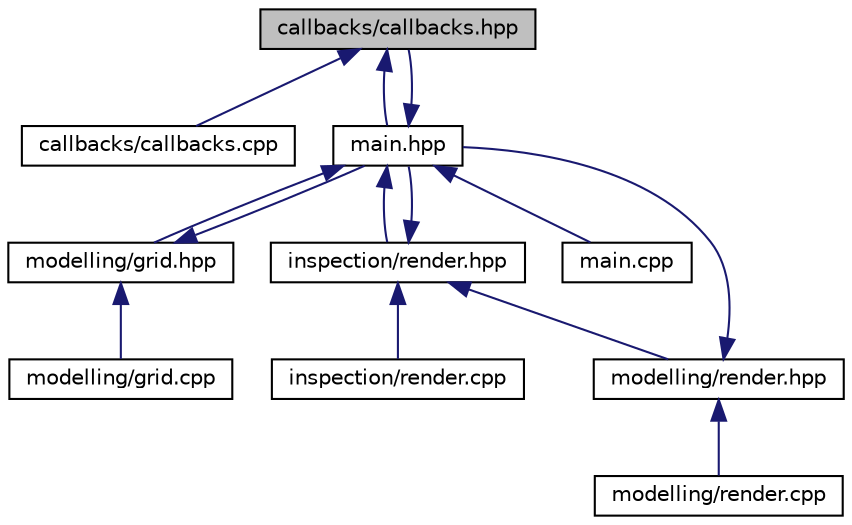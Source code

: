 digraph "callbacks/callbacks.hpp"
{
  edge [fontname="Helvetica",fontsize="10",labelfontname="Helvetica",labelfontsize="10"];
  node [fontname="Helvetica",fontsize="10",shape=record];
  Node1 [label="callbacks/callbacks.hpp",height=0.2,width=0.4,color="black", fillcolor="grey75", style="filled", fontcolor="black"];
  Node1 -> Node2 [dir="back",color="midnightblue",fontsize="10",style="solid",fontname="Helvetica"];
  Node2 [label="callbacks/callbacks.cpp",height=0.2,width=0.4,color="black", fillcolor="white", style="filled",URL="$callbacks_8cpp.html"];
  Node1 -> Node3 [dir="back",color="midnightblue",fontsize="10",style="solid",fontname="Helvetica"];
  Node3 [label="main.hpp",height=0.2,width=0.4,color="black", fillcolor="white", style="filled",URL="$main_8hpp.html"];
  Node3 -> Node1 [dir="back",color="midnightblue",fontsize="10",style="solid",fontname="Helvetica"];
  Node3 -> Node4 [dir="back",color="midnightblue",fontsize="10",style="solid",fontname="Helvetica"];
  Node4 [label="modelling/grid.hpp",height=0.2,width=0.4,color="black", fillcolor="white", style="filled",URL="$grid_8hpp.html"];
  Node4 -> Node3 [dir="back",color="midnightblue",fontsize="10",style="solid",fontname="Helvetica"];
  Node4 -> Node5 [dir="back",color="midnightblue",fontsize="10",style="solid",fontname="Helvetica"];
  Node5 [label="modelling/grid.cpp",height=0.2,width=0.4,color="black", fillcolor="white", style="filled",URL="$grid_8cpp.html"];
  Node3 -> Node6 [dir="back",color="midnightblue",fontsize="10",style="solid",fontname="Helvetica"];
  Node6 [label="inspection/render.hpp",height=0.2,width=0.4,color="black", fillcolor="white", style="filled",URL="$inspection_2render_8hpp.html"];
  Node6 -> Node7 [dir="back",color="midnightblue",fontsize="10",style="solid",fontname="Helvetica"];
  Node7 [label="modelling/render.hpp",height=0.2,width=0.4,color="black", fillcolor="white", style="filled",URL="$modelling_2render_8hpp.html"];
  Node7 -> Node3 [dir="back",color="midnightblue",fontsize="10",style="solid",fontname="Helvetica"];
  Node7 -> Node8 [dir="back",color="midnightblue",fontsize="10",style="solid",fontname="Helvetica"];
  Node8 [label="modelling/render.cpp",height=0.2,width=0.4,color="black", fillcolor="white", style="filled",URL="$modelling_2render_8cpp.html"];
  Node6 -> Node3 [dir="back",color="midnightblue",fontsize="10",style="solid",fontname="Helvetica"];
  Node6 -> Node9 [dir="back",color="midnightblue",fontsize="10",style="solid",fontname="Helvetica"];
  Node9 [label="inspection/render.cpp",height=0.2,width=0.4,color="black", fillcolor="white", style="filled",URL="$inspection_2render_8cpp.html"];
  Node3 -> Node10 [dir="back",color="midnightblue",fontsize="10",style="solid",fontname="Helvetica"];
  Node10 [label="main.cpp",height=0.2,width=0.4,color="black", fillcolor="white", style="filled",URL="$main_8cpp.html"];
}
